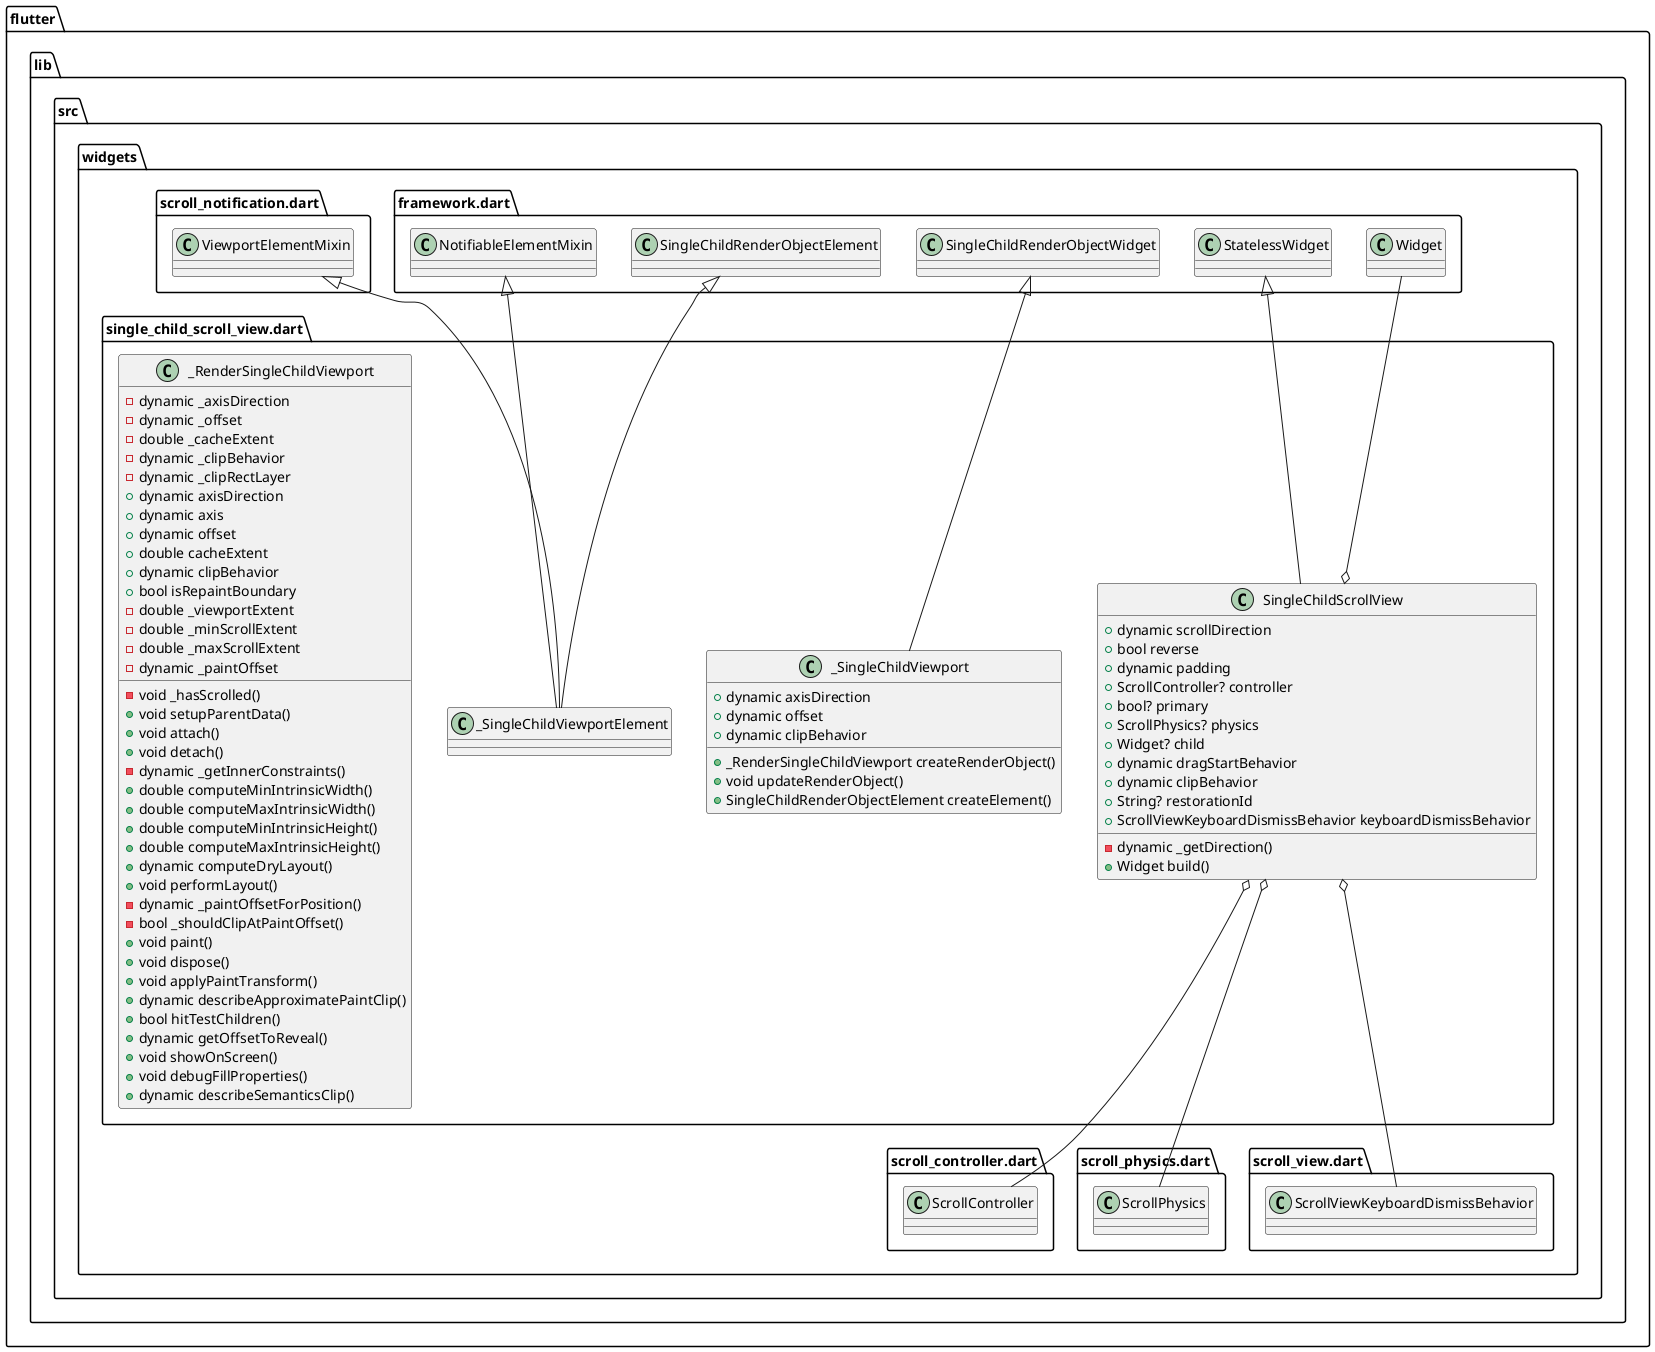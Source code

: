 @startuml
set namespaceSeparator ::

class "flutter::lib::src::widgets::single_child_scroll_view.dart::SingleChildScrollView" {
  +dynamic scrollDirection
  +bool reverse
  +dynamic padding
  +ScrollController? controller
  +bool? primary
  +ScrollPhysics? physics
  +Widget? child
  +dynamic dragStartBehavior
  +dynamic clipBehavior
  +String? restorationId
  +ScrollViewKeyboardDismissBehavior keyboardDismissBehavior
  -dynamic _getDirection()
  +Widget build()
}

"flutter::lib::src::widgets::single_child_scroll_view.dart::SingleChildScrollView" o-- "flutter::lib::src::widgets::scroll_controller.dart::ScrollController"
"flutter::lib::src::widgets::single_child_scroll_view.dart::SingleChildScrollView" o-- "flutter::lib::src::widgets::scroll_physics.dart::ScrollPhysics"
"flutter::lib::src::widgets::single_child_scroll_view.dart::SingleChildScrollView" o-- "flutter::lib::src::widgets::framework.dart::Widget"
"flutter::lib::src::widgets::single_child_scroll_view.dart::SingleChildScrollView" o-- "flutter::lib::src::widgets::scroll_view.dart::ScrollViewKeyboardDismissBehavior"
"flutter::lib::src::widgets::framework.dart::StatelessWidget" <|-- "flutter::lib::src::widgets::single_child_scroll_view.dart::SingleChildScrollView"

class "flutter::lib::src::widgets::single_child_scroll_view.dart::_SingleChildViewport" {
  +dynamic axisDirection
  +dynamic offset
  +dynamic clipBehavior
  +_RenderSingleChildViewport createRenderObject()
  +void updateRenderObject()
  +SingleChildRenderObjectElement createElement()
}

"flutter::lib::src::widgets::framework.dart::SingleChildRenderObjectWidget" <|-- "flutter::lib::src::widgets::single_child_scroll_view.dart::_SingleChildViewport"

class "flutter::lib::src::widgets::single_child_scroll_view.dart::_SingleChildViewportElement" {
}

"flutter::lib::src::widgets::framework.dart::SingleChildRenderObjectElement" <|-- "flutter::lib::src::widgets::single_child_scroll_view.dart::_SingleChildViewportElement"
"flutter::lib::src::widgets::framework.dart::NotifiableElementMixin" <|-- "flutter::lib::src::widgets::single_child_scroll_view.dart::_SingleChildViewportElement"
"flutter::lib::src::widgets::scroll_notification.dart::ViewportElementMixin" <|-- "flutter::lib::src::widgets::single_child_scroll_view.dart::_SingleChildViewportElement"

class "flutter::lib::src::widgets::single_child_scroll_view.dart::_RenderSingleChildViewport" {
  -dynamic _axisDirection
  -dynamic _offset
  -double _cacheExtent
  -dynamic _clipBehavior
  -dynamic _clipRectLayer
  +dynamic axisDirection
  +dynamic axis
  +dynamic offset
  +double cacheExtent
  +dynamic clipBehavior
  +bool isRepaintBoundary
  -double _viewportExtent
  -double _minScrollExtent
  -double _maxScrollExtent
  -dynamic _paintOffset
  -void _hasScrolled()
  +void setupParentData()
  +void attach()
  +void detach()
  -dynamic _getInnerConstraints()
  +double computeMinIntrinsicWidth()
  +double computeMaxIntrinsicWidth()
  +double computeMinIntrinsicHeight()
  +double computeMaxIntrinsicHeight()
  +dynamic computeDryLayout()
  +void performLayout()
  -dynamic _paintOffsetForPosition()
  -bool _shouldClipAtPaintOffset()
  +void paint()
  +void dispose()
  +void applyPaintTransform()
  +dynamic describeApproximatePaintClip()
  +bool hitTestChildren()
  +dynamic getOffsetToReveal()
  +void showOnScreen()
  +void debugFillProperties()
  +dynamic describeSemanticsClip()
}


@enduml